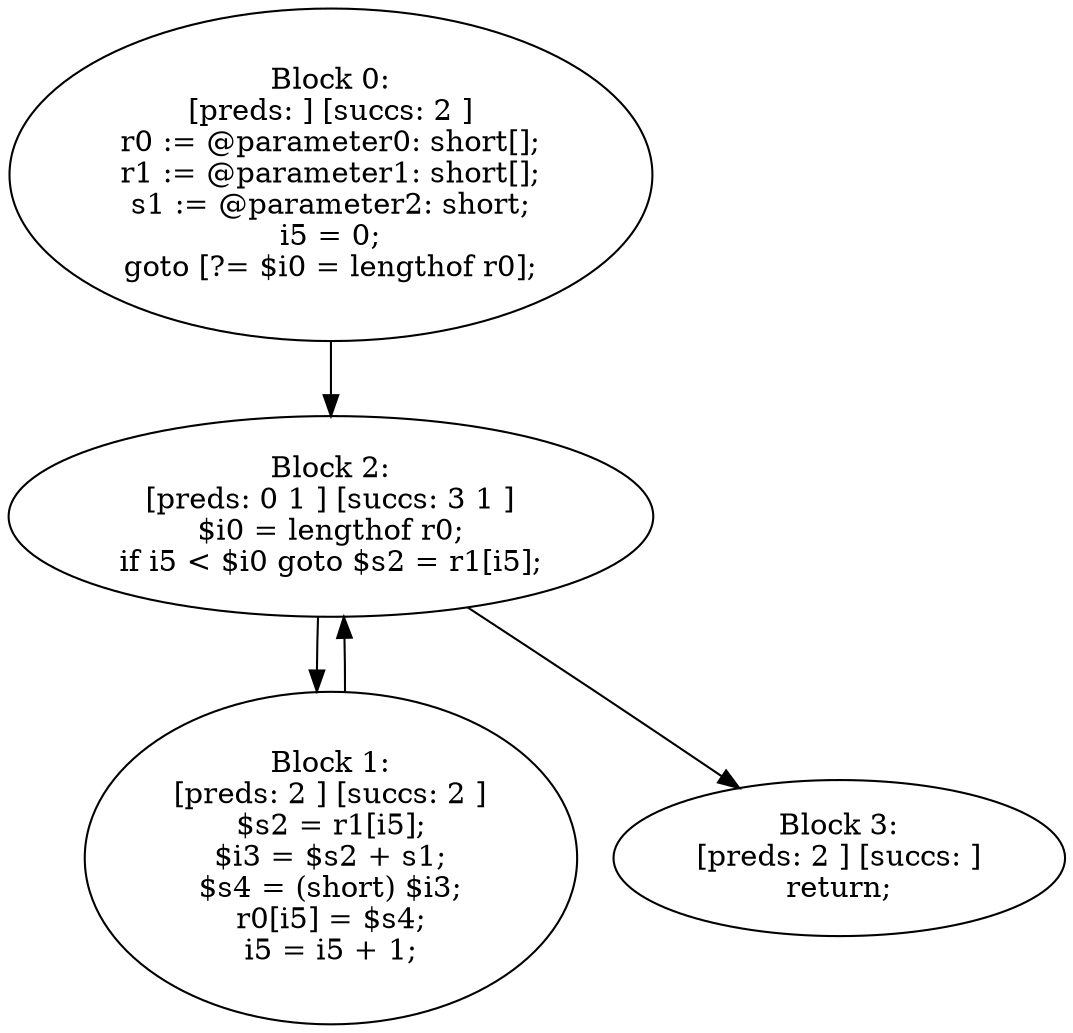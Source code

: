 digraph "unitGraph" {
    "Block 0:
[preds: ] [succs: 2 ]
r0 := @parameter0: short[];
r1 := @parameter1: short[];
s1 := @parameter2: short;
i5 = 0;
goto [?= $i0 = lengthof r0];
"
    "Block 1:
[preds: 2 ] [succs: 2 ]
$s2 = r1[i5];
$i3 = $s2 + s1;
$s4 = (short) $i3;
r0[i5] = $s4;
i5 = i5 + 1;
"
    "Block 2:
[preds: 0 1 ] [succs: 3 1 ]
$i0 = lengthof r0;
if i5 < $i0 goto $s2 = r1[i5];
"
    "Block 3:
[preds: 2 ] [succs: ]
return;
"
    "Block 0:
[preds: ] [succs: 2 ]
r0 := @parameter0: short[];
r1 := @parameter1: short[];
s1 := @parameter2: short;
i5 = 0;
goto [?= $i0 = lengthof r0];
"->"Block 2:
[preds: 0 1 ] [succs: 3 1 ]
$i0 = lengthof r0;
if i5 < $i0 goto $s2 = r1[i5];
";
    "Block 1:
[preds: 2 ] [succs: 2 ]
$s2 = r1[i5];
$i3 = $s2 + s1;
$s4 = (short) $i3;
r0[i5] = $s4;
i5 = i5 + 1;
"->"Block 2:
[preds: 0 1 ] [succs: 3 1 ]
$i0 = lengthof r0;
if i5 < $i0 goto $s2 = r1[i5];
";
    "Block 2:
[preds: 0 1 ] [succs: 3 1 ]
$i0 = lengthof r0;
if i5 < $i0 goto $s2 = r1[i5];
"->"Block 3:
[preds: 2 ] [succs: ]
return;
";
    "Block 2:
[preds: 0 1 ] [succs: 3 1 ]
$i0 = lengthof r0;
if i5 < $i0 goto $s2 = r1[i5];
"->"Block 1:
[preds: 2 ] [succs: 2 ]
$s2 = r1[i5];
$i3 = $s2 + s1;
$s4 = (short) $i3;
r0[i5] = $s4;
i5 = i5 + 1;
";
}
